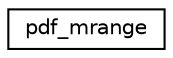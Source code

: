 digraph "Graphical Class Hierarchy"
{
 // LATEX_PDF_SIZE
  edge [fontname="Helvetica",fontsize="10",labelfontname="Helvetica",labelfontsize="10"];
  node [fontname="Helvetica",fontsize="10",shape=record];
  rankdir="LR";
  Node0 [label="pdf_mrange",height=0.2,width=0.4,color="black", fillcolor="white", style="filled",URL="$structpdf__mrange.html",tooltip=" "];
}
